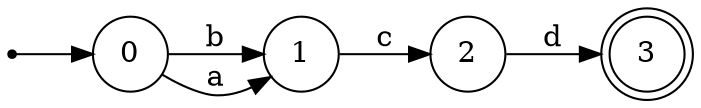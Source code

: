 digraph DFA {
  rankdir=LR;
  node [shape = doublecircle];
  3;
  node [shape = circle];
  start [shape=point];
  start -> 0;
  0 -> 1 [label="b"];
  0 -> 1 [label="a"];
  1 -> 2 [label="c"];
  2 -> 3 [label="d"];
}

